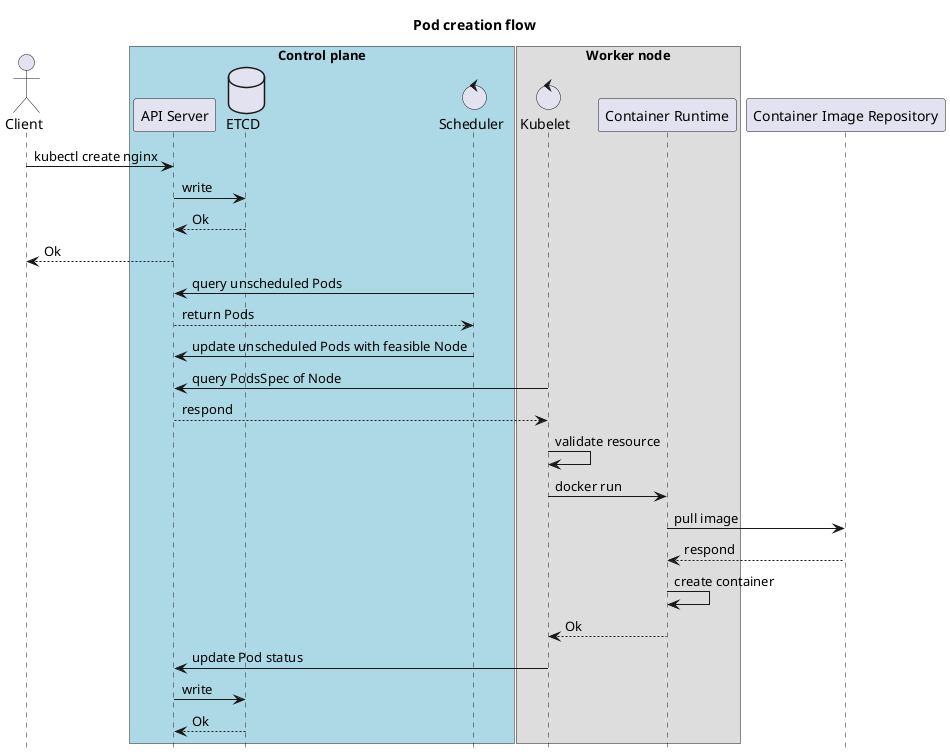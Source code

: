 @startuml

hide footbox
title Pod creation flow
actor Client

box "Control plane" #LightBlue
participant "API Server"
database ETCD
control Scheduler
end box

box "Worker node"
control Kubelet
participant "Container Runtime"
end box

participant "Container Image Repository"

Client -> "API Server": kubectl create nginx

"API Server" -> ETCD: write
"API Server" <-- ETCD : Ok

Client <-- "API Server": Ok

"API Server" <- Scheduler: query unscheduled Pods
"API Server" --> Scheduler: return Pods
"API Server" <- Scheduler: update unscheduled Pods with feasible Node

"API Server" <- Kubelet: query PodsSpec of Node
"API Server" --> Kubelet: respond
Kubelet -> Kubelet: validate resource

Kubelet -> "Container Runtime": docker run
"Container Runtime" -> "Container Image Repository": pull image
"Container Runtime" <-- "Container Image Repository": respond
"Container Runtime" -> "Container Runtime": create container
Kubelet <-- "Container Runtime": Ok

"API Server" <- Kubelet: update Pod status
"API Server" -> ETCD: write
"API Server" <-- ETCD : Ok




@enduml